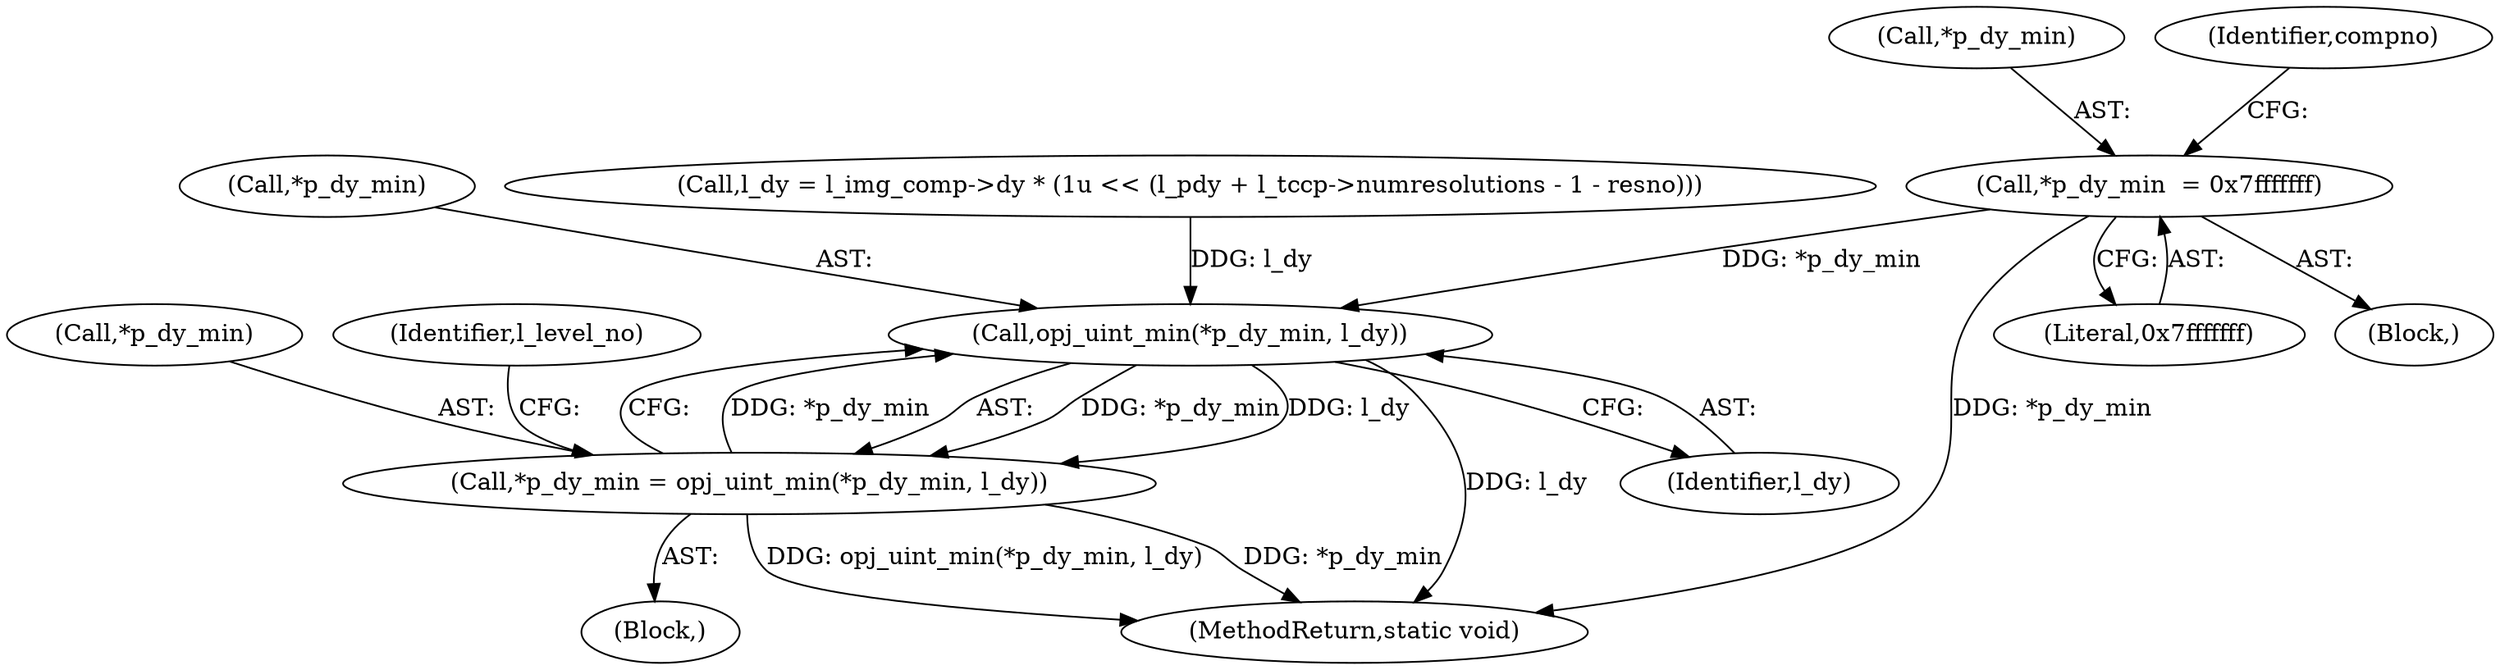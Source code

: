 digraph "0_openjpeg_c58df149900df862806d0e892859b41115875845@pointer" {
"1000281" [label="(Call,*p_dy_min  = 0x7fffffff)"];
"1000441" [label="(Call,opj_uint_min(*p_dy_min, l_dy))"];
"1000438" [label="(Call,*p_dy_min = opj_uint_min(*p_dy_min, l_dy))"];
"1000442" [label="(Call,*p_dy_min)"];
"1000414" [label="(Call,l_dy = l_img_comp->dy * (1u << (l_pdy + l_tccp->numresolutions - 1 - resno)))"];
"1000130" [label="(Block,)"];
"1000281" [label="(Call,*p_dy_min  = 0x7fffffff)"];
"1000565" [label="(MethodReturn,static void)"];
"1000441" [label="(Call,opj_uint_min(*p_dy_min, l_dy))"];
"1000444" [label="(Identifier,l_dy)"];
"1000380" [label="(Block,)"];
"1000282" [label="(Call,*p_dy_min)"];
"1000439" [label="(Call,*p_dy_min)"];
"1000287" [label="(Identifier,compno)"];
"1000284" [label="(Literal,0x7fffffff)"];
"1000438" [label="(Call,*p_dy_min = opj_uint_min(*p_dy_min, l_dy))"];
"1000446" [label="(Identifier,l_level_no)"];
"1000281" -> "1000130"  [label="AST: "];
"1000281" -> "1000284"  [label="CFG: "];
"1000282" -> "1000281"  [label="AST: "];
"1000284" -> "1000281"  [label="AST: "];
"1000287" -> "1000281"  [label="CFG: "];
"1000281" -> "1000565"  [label="DDG: *p_dy_min"];
"1000281" -> "1000441"  [label="DDG: *p_dy_min"];
"1000441" -> "1000438"  [label="AST: "];
"1000441" -> "1000444"  [label="CFG: "];
"1000442" -> "1000441"  [label="AST: "];
"1000444" -> "1000441"  [label="AST: "];
"1000438" -> "1000441"  [label="CFG: "];
"1000441" -> "1000565"  [label="DDG: l_dy"];
"1000441" -> "1000438"  [label="DDG: *p_dy_min"];
"1000441" -> "1000438"  [label="DDG: l_dy"];
"1000438" -> "1000441"  [label="DDG: *p_dy_min"];
"1000414" -> "1000441"  [label="DDG: l_dy"];
"1000438" -> "1000380"  [label="AST: "];
"1000439" -> "1000438"  [label="AST: "];
"1000446" -> "1000438"  [label="CFG: "];
"1000438" -> "1000565"  [label="DDG: opj_uint_min(*p_dy_min, l_dy)"];
"1000438" -> "1000565"  [label="DDG: *p_dy_min"];
}
